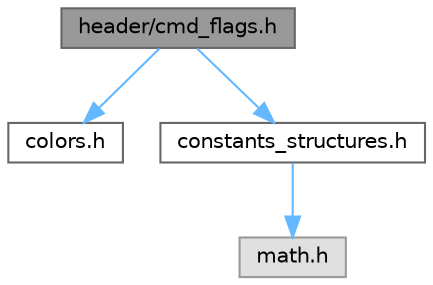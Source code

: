 digraph "header/cmd_flags.h"
{
 // LATEX_PDF_SIZE
  bgcolor="transparent";
  edge [fontname=Helvetica,fontsize=10,labelfontname=Helvetica,labelfontsize=10];
  node [fontname=Helvetica,fontsize=10,shape=box,height=0.2,width=0.4];
  Node1 [id="Node000001",label="header/cmd_flags.h",height=0.2,width=0.4,color="gray40", fillcolor="grey60", style="filled", fontcolor="black",tooltip="a file for storing output for flags (e.g: –help, –doc, –out)"];
  Node1 -> Node2 [id="edge4_Node000001_Node000002",color="steelblue1",style="solid",tooltip=" "];
  Node2 [id="Node000002",label="colors.h",height=0.2,width=0.4,color="grey40", fillcolor="white", style="filled",URL="$colors_8h.html",tooltip="a header file containing colors for colorful output in command line"];
  Node1 -> Node3 [id="edge5_Node000001_Node000003",color="steelblue1",style="solid",tooltip=" "];
  Node3 [id="Node000003",label="constants_structures.h",height=0.2,width=0.4,color="grey40", fillcolor="white", style="filled",URL="$constants__structures_8h.html",tooltip="a header file with all constants and structures"];
  Node3 -> Node4 [id="edge6_Node000003_Node000004",color="steelblue1",style="solid",tooltip=" "];
  Node4 [id="Node000004",label="math.h",height=0.2,width=0.4,color="grey60", fillcolor="#E0E0E0", style="filled",tooltip=" "];
}
